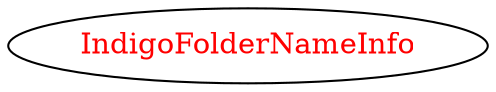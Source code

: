 digraph dependencyGraph {
 concentrate=true;
 ranksep="2.0";
 rankdir="LR"; 
 splines="ortho";
"IndigoFolderNameInfo" [fontcolor="red"];
}
